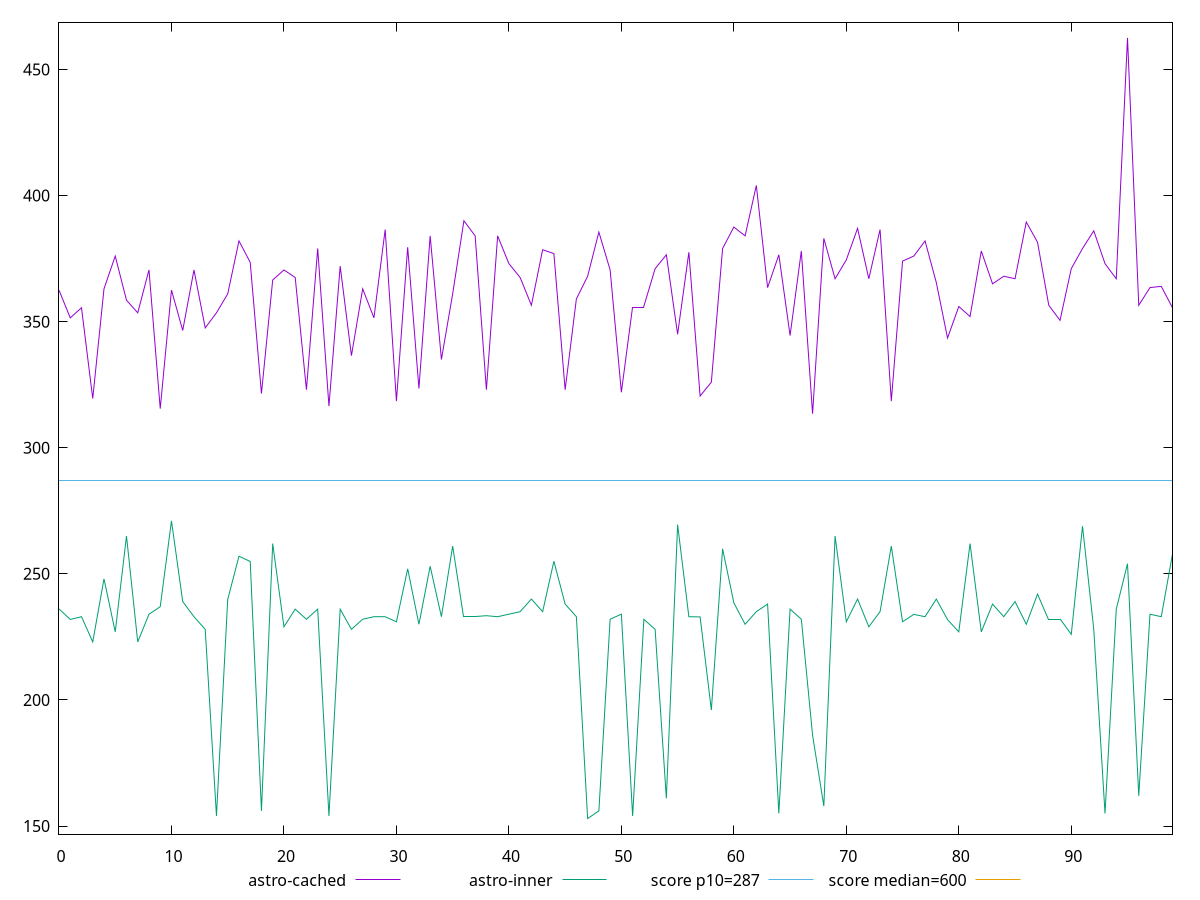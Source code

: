 reset

$astroCached <<EOF
0 362.5
1 351.5
2 355.5
3 319.5
4 363
5 376
6 358.5
7 353.5
8 370.5
9 315.5
10 362.5
11 346.5
12 370.5
13 347.5
14 353.5
15 361
16 382
17 373.5
18 321.5
19 366.5
20 370.5
21 367.5
22 323
23 379
24 316.5
25 372
26 336.5
27 362.99999999999955
28 351.5
29 386.5
30 318.5
31 379.5
32 323.5
33 384
34 335
35 361
36 390
37 384
38 323
39 384
40 373
41 367.5
42 356.5
43 378.5
44 377
45 323
46 359
47 368
48 385.5
49 370.5
50 322
51 355.5
52 355.5
53 371
54 376.5
55 345
56 377.5
57 320.5
58 326
59 379
60 387.5
61 384
62 404
63 363.5
64 376.5
65 344.5
66 378
67 313.5
68 383
69 367
70 374.5
71 387
72 367
73 386.5
74 318.5
75 374
76 376
77 382
78 365.5
79 343.5
80 356
81 352
82 378
83 365
84 368
85 367
86 389.5
87 381.5
88 356.5
89 350.5
90 371
91 379
92 386
93 373
94 366.99999999999955
95 462.5
96 356.5
97 363.5
98 364
99 355.5
EOF

$astroInner <<EOF
0 236.09000000000015
1 231.92099999999846
2 233
3 222.99654999999984
4 247.99735000000055
5 226.9974000000002
6 265
7 222.9988999999996
8 233.9730500000005
9 236.97299999999905
10 270.99814999999944
11 239
12 233
13 227.96749999999975
14 153.9999999999991
15 239.83050000000003
16 256.99794999999995
17 254.8824999999997
18 155.9999999999991
19 261.99815000000126
20 229
21 236
22 231.98270000000048
23 235.99704999999904
24 153.9999999999991
25 235.96909999999934
26 227.98149999999896
27 231.99734999999873
28 233
29 232.99549999999908
30 230.9935000000005
31 251.998700000001
32 230
33 253
34 232.9987000000001
35 260.99634999999944
36 233
37 233
38 233.39599999999973
39 232.99654999999984
40 234.0000000000009
41 234.9999999999991
42 239.99735000000055
43 235
44 255
45 238.0000000000009
46 233
47 152.97649999999976
48 156
49 232
50 234
51 153.98250000000007
52 231.95250000000033
53 228
54 161
55 269.5
56 232.9898000000003
57 232.92199999999957
58 196
59 259.9215000000004
60 238.50000000000182
61 229.99585000000025
62 235.0000000000009
63 237.9975000000013
64 155
65 236
66 231.9962000000005
67 186
68 157.91649999999936
69 264.97500000000036
70 230.99474999999984
71 240
72 228.9993999999997
73 234.9966999999997
74 260.9999999999991
75 230.9946
76 233.9265000000005
77 232.99675000000025
78 240
79 231.82450000000063
80 227
81 262
82 226.99904999999944
83 238
84 232.99884999999995
85 239
86 229.99914999999874
87 241.94700000000103
88 232
89 231.9999999999991
90 226
91 268.8734999999988
92 228
93 155
94 236
95 254
96 162
97 233.9999999999991
98 232.9983000000002
99 257.8264999999992
EOF

set key outside below
set xrange [0:99]
set yrange [146.78602999999976:468.69047]
set trange [146.78602999999976:468.69047]
set terminal svg size 640, 520 enhanced background rgb 'white'
set output "reports/report_00033_2021-03-01T14-23-16.841Z/total-blocking-time/comparison/line/1_vs_2.svg"

plot $astroCached title "astro-cached" with line, \
     $astroInner title "astro-inner" with line, \
     287 title "score p10=287", \
     600 title "score median=600"

reset
